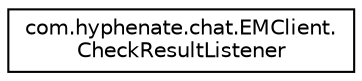 digraph "类继承关系图"
{
  edge [fontname="Helvetica",fontsize="10",labelfontname="Helvetica",labelfontsize="10"];
  node [fontname="Helvetica",fontsize="10",shape=record];
  rankdir="LR";
  Node1 [label="com.hyphenate.chat.EMClient.\lCheckResultListener",height=0.2,width=0.4,color="black", fillcolor="white", style="filled",URL="$interfacecom_1_1hyphenate_1_1chat_1_1EMClient_1_1CheckResultListener.html"];
}
